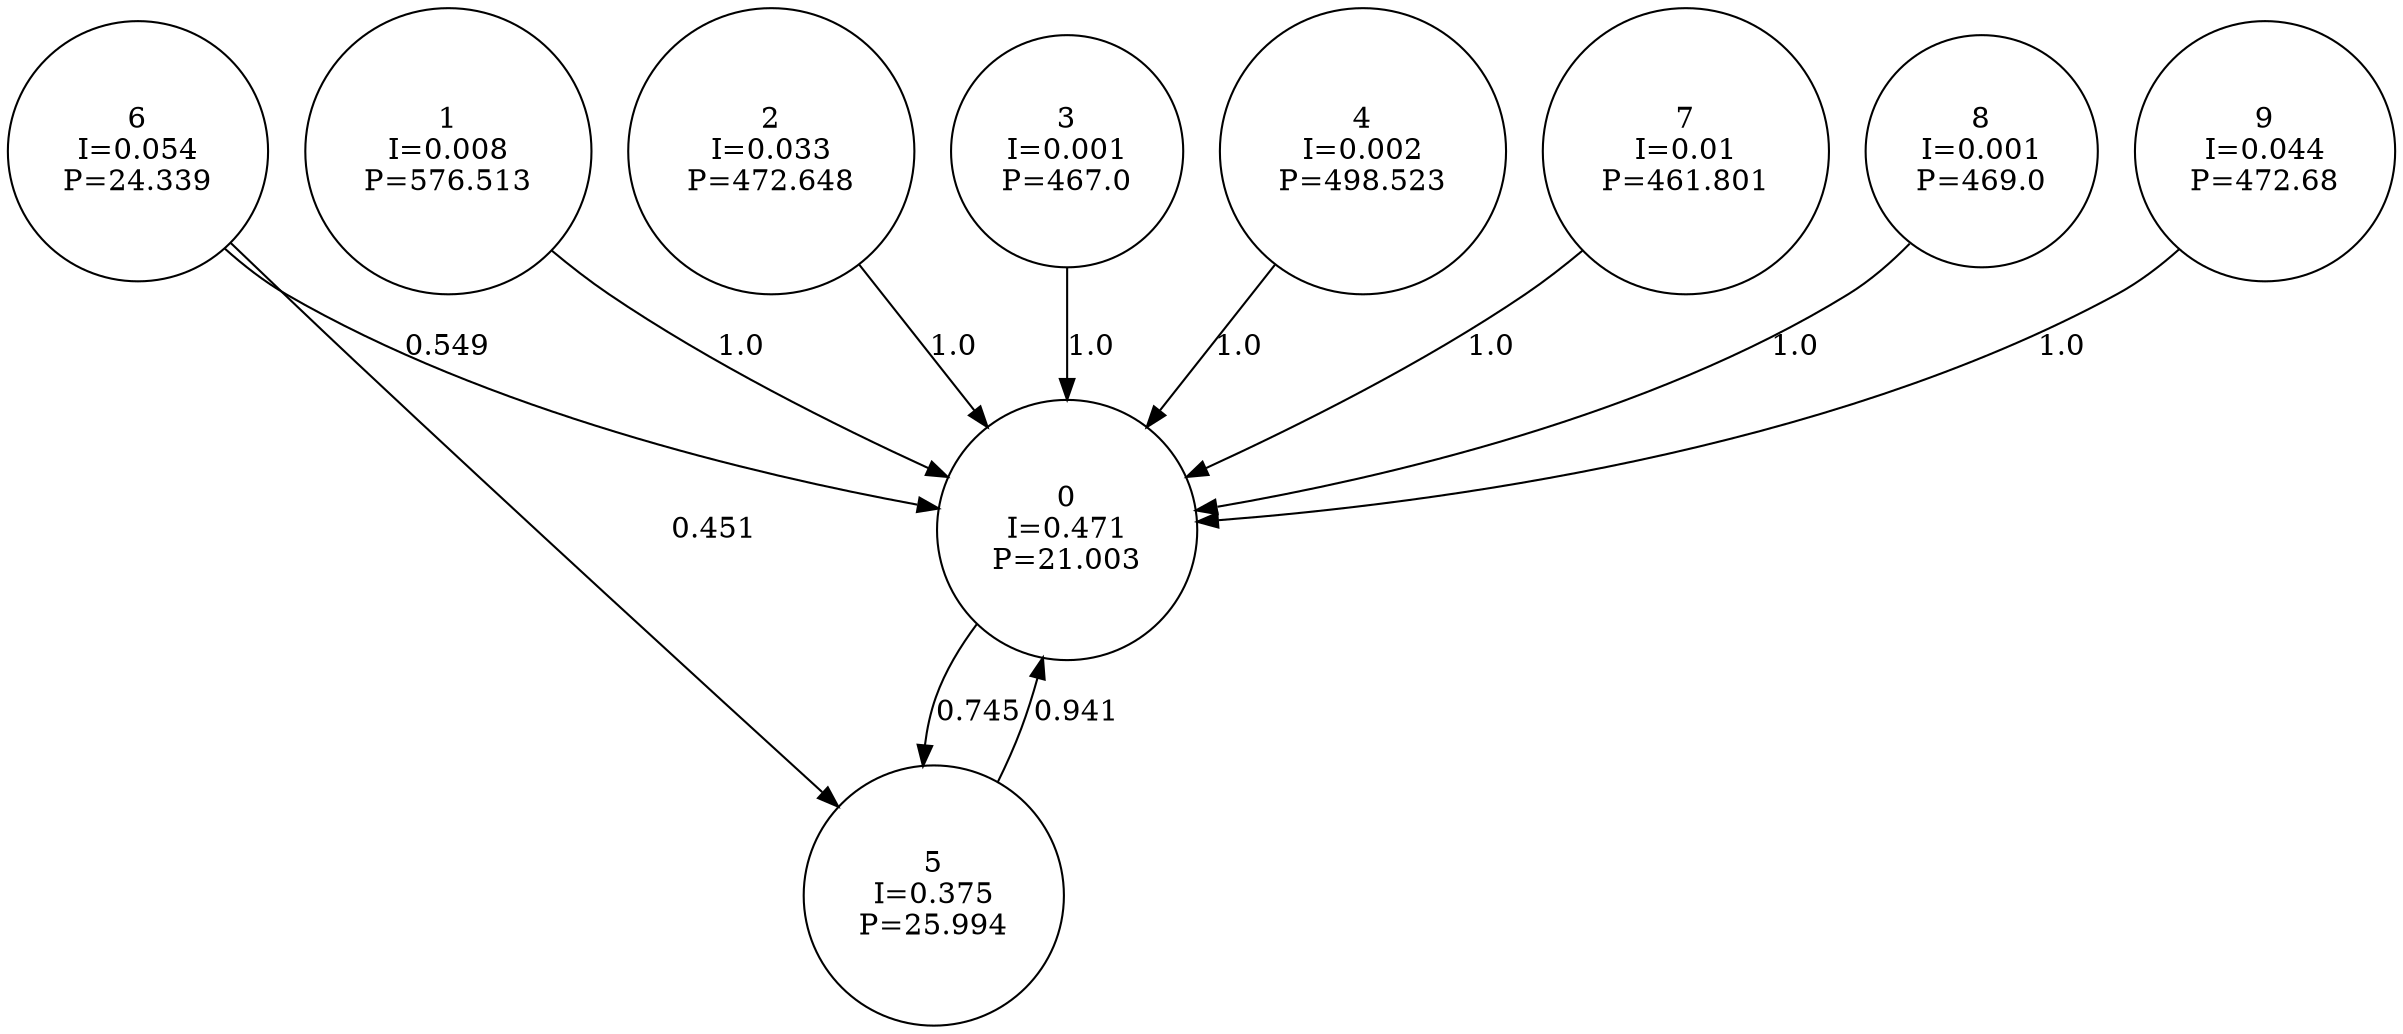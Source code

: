 digraph a {
0 [shape=circle, label="0\nI=0.471\nP=21.003"];
	0 -> 5 [label="0.745"];
1 [shape=circle, label="1\nI=0.008\nP=576.513"];
	1 -> 0 [label="1.0"];
2 [shape=circle, label="2\nI=0.033\nP=472.648"];
	2 -> 0 [label="1.0"];
3 [shape=circle, label="3\nI=0.001\nP=467.0"];
	3 -> 0 [label="1.0"];
4 [shape=circle, label="4\nI=0.002\nP=498.523"];
	4 -> 0 [label="1.0"];
5 [shape=circle, label="5\nI=0.375\nP=25.994"];
	5 -> 0 [label="0.941"];
6 [shape=circle, label="6\nI=0.054\nP=24.339"];
	6 -> 0 [label="0.549"];
	6 -> 5 [label="0.451"];
7 [shape=circle, label="7\nI=0.01\nP=461.801"];
	7 -> 0 [label="1.0"];
8 [shape=circle, label="8\nI=0.001\nP=469.0"];
	8 -> 0 [label="1.0"];
9 [shape=circle, label="9\nI=0.044\nP=472.68"];
	9 -> 0 [label="1.0"];
}
